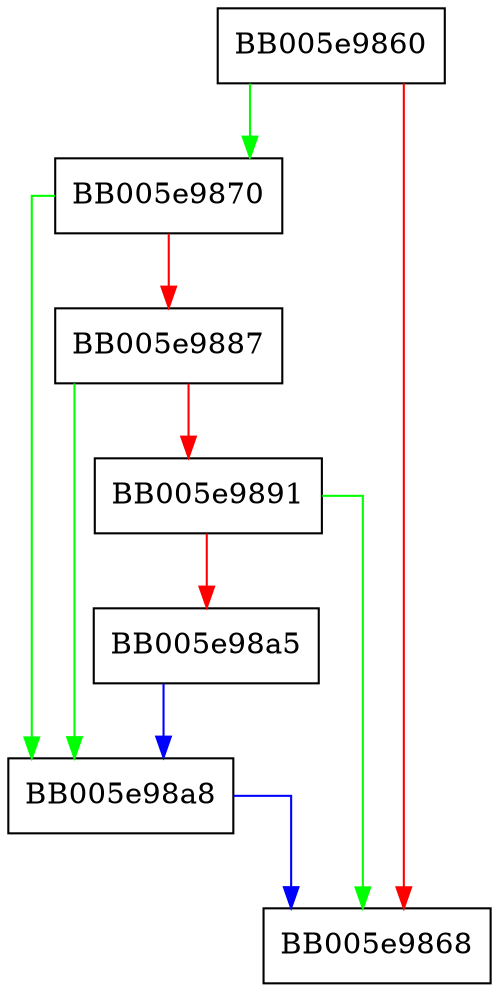 digraph OSSL_LIB_CTX_set_conf_diagnostics {
  node [shape="box"];
  graph [splines=ortho];
  BB005e9860 -> BB005e9870 [color="green"];
  BB005e9860 -> BB005e9868 [color="red"];
  BB005e9870 -> BB005e98a8 [color="green"];
  BB005e9870 -> BB005e9887 [color="red"];
  BB005e9887 -> BB005e98a8 [color="green"];
  BB005e9887 -> BB005e9891 [color="red"];
  BB005e9891 -> BB005e9868 [color="green"];
  BB005e9891 -> BB005e98a5 [color="red"];
  BB005e98a5 -> BB005e98a8 [color="blue"];
  BB005e98a8 -> BB005e9868 [color="blue"];
}